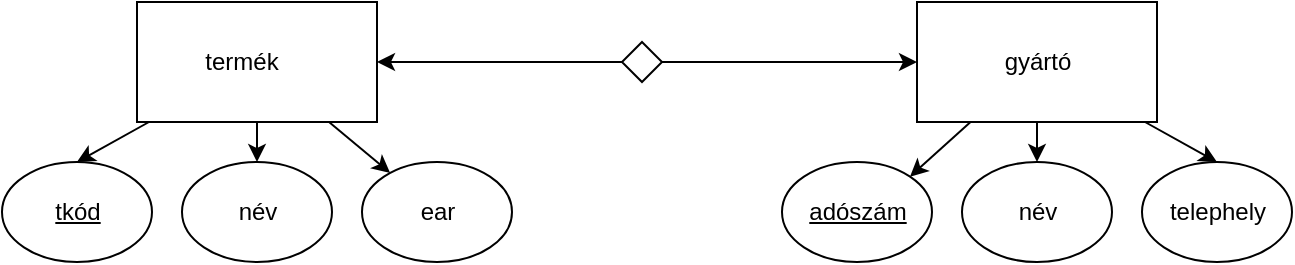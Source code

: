 <mxfile version="20.3.0" type="device"><diagram id="UH80fBfPSZsWw2VeUztL" name="1 oldal"><mxGraphModel dx="1422" dy="903" grid="1" gridSize="10" guides="1" tooltips="1" connect="1" arrows="1" fold="1" page="1" pageScale="1" pageWidth="827" pageHeight="1169" math="0" shadow="0"><root><mxCell id="0"/><mxCell id="1" parent="0"/><mxCell id="Xe2uGlQBIp9slh8uSN8V-6" value="" style="rounded=0;orthogonalLoop=1;jettySize=auto;html=1;entryX=0.5;entryY=0;entryDx=0;entryDy=0;" edge="1" parent="1" source="Xe2uGlQBIp9slh8uSN8V-1" target="Xe2uGlQBIp9slh8uSN8V-3"><mxGeometry relative="1" as="geometry"/></mxCell><mxCell id="Xe2uGlQBIp9slh8uSN8V-7" value="" style="edgeStyle=none;rounded=0;orthogonalLoop=1;jettySize=auto;html=1;" edge="1" parent="1" source="Xe2uGlQBIp9slh8uSN8V-1" target="Xe2uGlQBIp9slh8uSN8V-5"><mxGeometry relative="1" as="geometry"/></mxCell><mxCell id="Xe2uGlQBIp9slh8uSN8V-8" value="" style="edgeStyle=none;rounded=0;orthogonalLoop=1;jettySize=auto;html=1;" edge="1" parent="1" source="Xe2uGlQBIp9slh8uSN8V-1" target="Xe2uGlQBIp9slh8uSN8V-4"><mxGeometry relative="1" as="geometry"/></mxCell><mxCell id="Xe2uGlQBIp9slh8uSN8V-1" value="" style="rounded=0;whiteSpace=wrap;html=1;" vertex="1" parent="1"><mxGeometry x="147.5" y="280" width="120" height="60" as="geometry"/></mxCell><mxCell id="Xe2uGlQBIp9slh8uSN8V-12" value="" style="edgeStyle=none;rounded=0;orthogonalLoop=1;jettySize=auto;html=1;entryX=1;entryY=0;entryDx=0;entryDy=0;" edge="1" parent="1" source="Xe2uGlQBIp9slh8uSN8V-2" target="Xe2uGlQBIp9slh8uSN8V-9"><mxGeometry relative="1" as="geometry"/></mxCell><mxCell id="Xe2uGlQBIp9slh8uSN8V-13" value="" style="edgeStyle=none;rounded=0;orthogonalLoop=1;jettySize=auto;html=1;entryX=0.5;entryY=0;entryDx=0;entryDy=0;" edge="1" parent="1" source="Xe2uGlQBIp9slh8uSN8V-2" target="Xe2uGlQBIp9slh8uSN8V-11"><mxGeometry relative="1" as="geometry"/></mxCell><mxCell id="Xe2uGlQBIp9slh8uSN8V-14" value="" style="edgeStyle=none;rounded=0;orthogonalLoop=1;jettySize=auto;html=1;" edge="1" parent="1" source="Xe2uGlQBIp9slh8uSN8V-2" target="Xe2uGlQBIp9slh8uSN8V-10"><mxGeometry relative="1" as="geometry"/></mxCell><mxCell id="Xe2uGlQBIp9slh8uSN8V-2" value="" style="rounded=0;whiteSpace=wrap;html=1;" vertex="1" parent="1"><mxGeometry x="537.5" y="280" width="120" height="60" as="geometry"/></mxCell><mxCell id="Xe2uGlQBIp9slh8uSN8V-3" value="" style="ellipse;whiteSpace=wrap;html=1;" vertex="1" parent="1"><mxGeometry x="80" y="360" width="75" height="50" as="geometry"/></mxCell><mxCell id="Xe2uGlQBIp9slh8uSN8V-4" value="" style="ellipse;whiteSpace=wrap;html=1;" vertex="1" parent="1"><mxGeometry x="170" y="360" width="75" height="50" as="geometry"/></mxCell><mxCell id="Xe2uGlQBIp9slh8uSN8V-5" value="" style="ellipse;whiteSpace=wrap;html=1;" vertex="1" parent="1"><mxGeometry x="260" y="360" width="75" height="50" as="geometry"/></mxCell><mxCell id="Xe2uGlQBIp9slh8uSN8V-9" value="" style="ellipse;whiteSpace=wrap;html=1;" vertex="1" parent="1"><mxGeometry x="470" y="360" width="75" height="50" as="geometry"/></mxCell><mxCell id="Xe2uGlQBIp9slh8uSN8V-10" value="" style="ellipse;whiteSpace=wrap;html=1;" vertex="1" parent="1"><mxGeometry x="560" y="360" width="75" height="50" as="geometry"/></mxCell><mxCell id="Xe2uGlQBIp9slh8uSN8V-11" value="" style="ellipse;whiteSpace=wrap;html=1;" vertex="1" parent="1"><mxGeometry x="650" y="360" width="75" height="50" as="geometry"/></mxCell><mxCell id="Xe2uGlQBIp9slh8uSN8V-18" value="" style="edgeStyle=none;rounded=0;orthogonalLoop=1;jettySize=auto;html=1;entryX=0;entryY=0.5;entryDx=0;entryDy=0;" edge="1" parent="1" source="Xe2uGlQBIp9slh8uSN8V-16" target="Xe2uGlQBIp9slh8uSN8V-2"><mxGeometry relative="1" as="geometry"><mxPoint x="490" y="310" as="targetPoint"/></mxGeometry></mxCell><mxCell id="Xe2uGlQBIp9slh8uSN8V-20" value="" style="edgeStyle=none;rounded=0;orthogonalLoop=1;jettySize=auto;html=1;" edge="1" parent="1" source="Xe2uGlQBIp9slh8uSN8V-16" target="Xe2uGlQBIp9slh8uSN8V-1"><mxGeometry relative="1" as="geometry"><mxPoint x="310" y="310" as="targetPoint"/></mxGeometry></mxCell><mxCell id="Xe2uGlQBIp9slh8uSN8V-16" value="" style="rhombus;whiteSpace=wrap;html=1;" vertex="1" parent="1"><mxGeometry x="390" y="300" width="20" height="20" as="geometry"/></mxCell><mxCell id="Xe2uGlQBIp9slh8uSN8V-21" value="termék" style="text;html=1;strokeColor=none;fillColor=none;align=center;verticalAlign=middle;whiteSpace=wrap;rounded=0;" vertex="1" parent="1"><mxGeometry x="170" y="295" width="60" height="30" as="geometry"/></mxCell><mxCell id="Xe2uGlQBIp9slh8uSN8V-22" value="&lt;u&gt;tkód&lt;/u&gt;" style="text;html=1;strokeColor=none;fillColor=none;align=center;verticalAlign=middle;whiteSpace=wrap;rounded=0;" vertex="1" parent="1"><mxGeometry x="87.5" y="370" width="60" height="30" as="geometry"/></mxCell><mxCell id="Xe2uGlQBIp9slh8uSN8V-23" value="név" style="text;html=1;strokeColor=none;fillColor=none;align=center;verticalAlign=middle;whiteSpace=wrap;rounded=0;" vertex="1" parent="1"><mxGeometry x="177.5" y="370" width="60" height="30" as="geometry"/></mxCell><mxCell id="Xe2uGlQBIp9slh8uSN8V-24" value="ear" style="text;html=1;strokeColor=none;fillColor=none;align=center;verticalAlign=middle;whiteSpace=wrap;rounded=0;" vertex="1" parent="1"><mxGeometry x="267.5" y="370" width="60" height="30" as="geometry"/></mxCell><mxCell id="Xe2uGlQBIp9slh8uSN8V-25" value="&lt;u&gt;adószám&lt;/u&gt;" style="text;html=1;strokeColor=none;fillColor=none;align=center;verticalAlign=middle;whiteSpace=wrap;rounded=0;" vertex="1" parent="1"><mxGeometry x="477.5" y="370" width="60" height="30" as="geometry"/></mxCell><mxCell id="Xe2uGlQBIp9slh8uSN8V-26" value="név" style="text;html=1;strokeColor=none;fillColor=none;align=center;verticalAlign=middle;whiteSpace=wrap;rounded=0;" vertex="1" parent="1"><mxGeometry x="567.5" y="370" width="60" height="30" as="geometry"/></mxCell><mxCell id="Xe2uGlQBIp9slh8uSN8V-27" value="telephely" style="text;html=1;strokeColor=none;fillColor=none;align=center;verticalAlign=middle;whiteSpace=wrap;rounded=0;" vertex="1" parent="1"><mxGeometry x="657.5" y="370" width="60" height="30" as="geometry"/></mxCell><mxCell id="Xe2uGlQBIp9slh8uSN8V-28" value="gyártó" style="text;html=1;strokeColor=none;fillColor=none;align=center;verticalAlign=middle;whiteSpace=wrap;rounded=0;" vertex="1" parent="1"><mxGeometry x="567.5" y="295" width="60" height="30" as="geometry"/></mxCell></root></mxGraphModel></diagram></mxfile>